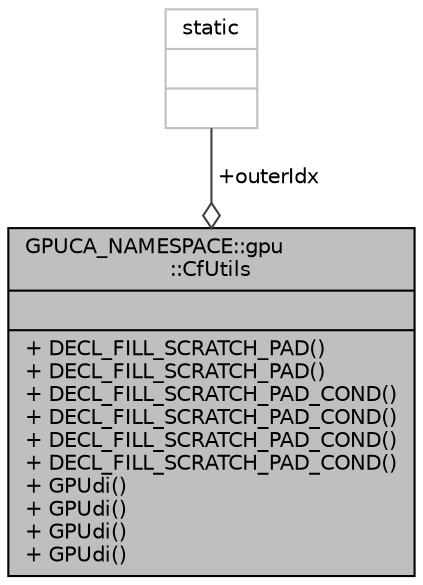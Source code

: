 digraph "GPUCA_NAMESPACE::gpu::CfUtils"
{
 // INTERACTIVE_SVG=YES
  bgcolor="transparent";
  edge [fontname="Helvetica",fontsize="10",labelfontname="Helvetica",labelfontsize="10"];
  node [fontname="Helvetica",fontsize="10",shape=record];
  Node1 [label="{GPUCA_NAMESPACE::gpu\l::CfUtils\n||+ DECL_FILL_SCRATCH_PAD()\l+ DECL_FILL_SCRATCH_PAD()\l+ DECL_FILL_SCRATCH_PAD_COND()\l+ DECL_FILL_SCRATCH_PAD_COND()\l+ DECL_FILL_SCRATCH_PAD_COND()\l+ DECL_FILL_SCRATCH_PAD_COND()\l+ GPUdi()\l+ GPUdi()\l+ GPUdi()\l+ GPUdi()\l}",height=0.2,width=0.4,color="black", fillcolor="grey75", style="filled", fontcolor="black"];
  Node2 -> Node1 [color="grey25",fontsize="10",style="solid",label=" +outerIdx" ,arrowhead="odiamond",fontname="Helvetica"];
  Node2 [label="{static\n||}",height=0.2,width=0.4,color="grey75"];
}
